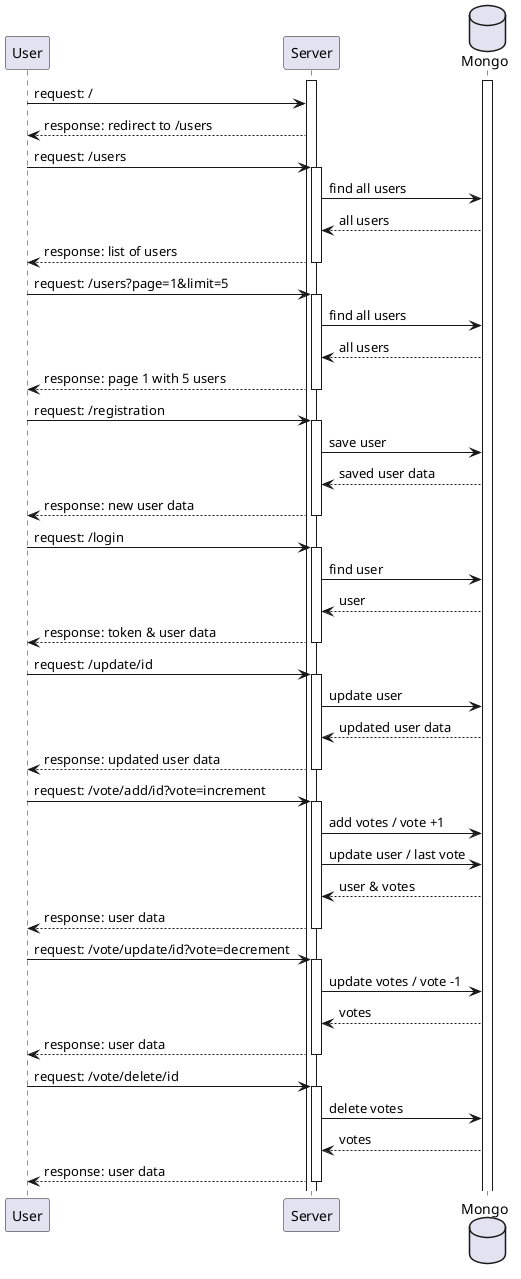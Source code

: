 @startuml
participant User   order 10
participant Server order 30
database    Mongo  order 40
activate Server
activate Mongo
User -> Server : request: /
Server --> User: response: redirect to /users

User -> Server : request: /users
activate Server
Server -> Mongo : find all users
Mongo --> Server : all users
Server --> User: response: list of users
deactivate Server

User -> Server : request: /users?page=1&limit=5
activate Server
Server -> Mongo : find all users
Mongo --> Server : all users
Server --> User: response: page 1 with 5 users
deactivate Server

User -> Server : request: /registration
activate Server
Server -> Mongo : save user
Mongo --> Server : saved user data
Server --> User: response: new user data
deactivate Server

User -> Server : request: /login
activate Server
Server -> Mongo : find user
Mongo --> Server :  user
Server --> User: response: token & user data
deactivate Server

User -> Server : request: /update/id
activate Server
Server -> Mongo : update user
Mongo --> Server : updated user data
Server --> User: response: updated user data
deactivate Server

User -> Server : request: /vote/add/id?vote=increment
activate Server
Server -> Mongo : add votes / vote +1
Server -> Mongo : update user / last vote
Mongo --> Server : user & votes
Server --> User: response: user data
deactivate Server


User -> Server : request: /vote/update/id?vote=decrement
activate Server
Server -> Mongo : update votes / vote -1
Mongo --> Server : votes
Server --> User: response: user data
deactivate Server

User -> Server : request: /vote/delete/id
activate Server
Server -> Mongo : delete votes
Mongo --> Server : votes
Server --> User: response: user data
deactivate Server
@enduml

